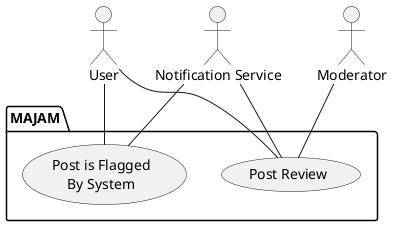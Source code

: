 @startuml

actor "User" as user
actor "Notification Service" as notserv
actor "Moderator" as mod

package "MAJAM" {
	usecase "Post is Flagged\nBy System" as PostFlagged
	usecase "Post Review" as PostRev
}

user -- PostFlagged
notserv -- PostFlagged

user -- PostRev
mod -- PostRev
notserv -- PostRev

@enduml
